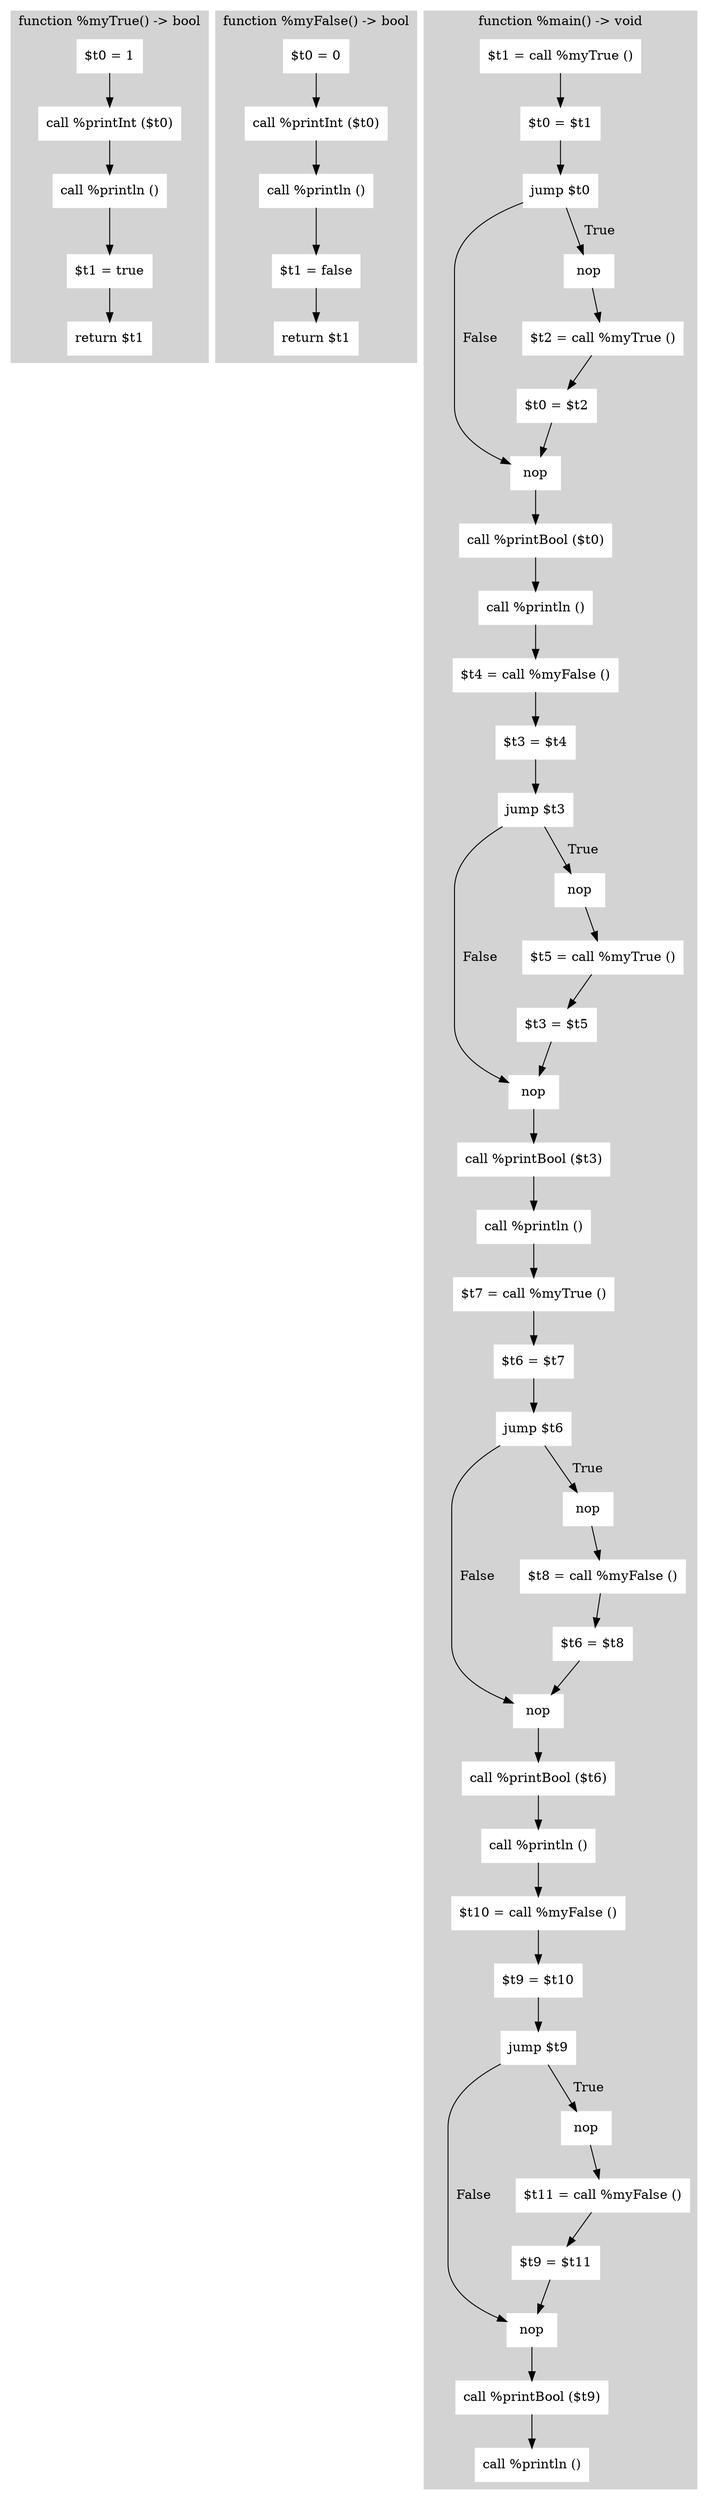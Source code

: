digraph Program {
  node [shape=rectangle]; 

  subgraph cluster_myTrue {
    style=filled;color=lightgrey;node [style=filled, color=white];
    label="function %myTrue() -> bool";
    myTrue_n0 [label="$t0 = 1"];
    myTrue_n0 -> myTrue_n1;
    myTrue_n1 [label="call %printInt ($t0)"];
    myTrue_n1 -> myTrue_n2;
    myTrue_n2 [label="call %println ()"];
    myTrue_n2 -> myTrue_n3;
    myTrue_n3 [label="$t1 = true"];
    myTrue_n3 -> myTrue_n4;
    myTrue_n4 [label="return $t1"];
  }


  subgraph cluster_myFalse {
    style=filled;color=lightgrey;node [style=filled, color=white];
    label="function %myFalse() -> bool";
    myFalse_n0 [label="$t0 = 0"];
    myFalse_n0 -> myFalse_n1;
    myFalse_n1 [label="call %printInt ($t0)"];
    myFalse_n1 -> myFalse_n2;
    myFalse_n2 [label="call %println ()"];
    myFalse_n2 -> myFalse_n3;
    myFalse_n3 [label="$t1 = false"];
    myFalse_n3 -> myFalse_n4;
    myFalse_n4 [label="return $t1"];
  }


  subgraph cluster_main {
    style=filled;color=lightgrey;node [style=filled, color=white];
    label="function %main() -> void";
    main_n0 [label="$t1 = call %myTrue ()"];
    main_n0 -> main_n1;
    main_n1 [label="$t0 = $t1"];
    main_n1 -> main_n2;
    main_n2 [label="jump $t0"];
    main_n2 -> main_n3 [label="  False  "];
    main_n2 -> main_n4 [label="  True  "];
    main_n4 [label="nop"];
    main_n4 -> main_n5;
    main_n5 [label="$t2 = call %myTrue ()"];
    main_n5 -> main_n6;
    main_n6 [label="$t0 = $t2"];
    main_n6 -> main_n3;
    main_n3 [label="nop"];
    main_n3 -> main_n7;
    main_n7 [label="call %printBool ($t0)"];
    main_n7 -> main_n8;
    main_n8 [label="call %println ()"];
    main_n8 -> main_n9;
    main_n9 [label="$t4 = call %myFalse ()"];
    main_n9 -> main_n10;
    main_n10 [label="$t3 = $t4"];
    main_n10 -> main_n11;
    main_n11 [label="jump $t3"];
    main_n11 -> main_n12 [label="  False  "];
    main_n11 -> main_n13 [label="  True  "];
    main_n13 [label="nop"];
    main_n13 -> main_n14;
    main_n14 [label="$t5 = call %myTrue ()"];
    main_n14 -> main_n15;
    main_n15 [label="$t3 = $t5"];
    main_n15 -> main_n12;
    main_n12 [label="nop"];
    main_n12 -> main_n16;
    main_n16 [label="call %printBool ($t3)"];
    main_n16 -> main_n17;
    main_n17 [label="call %println ()"];
    main_n17 -> main_n18;
    main_n18 [label="$t7 = call %myTrue ()"];
    main_n18 -> main_n19;
    main_n19 [label="$t6 = $t7"];
    main_n19 -> main_n20;
    main_n20 [label="jump $t6"];
    main_n20 -> main_n21 [label="  False  "];
    main_n20 -> main_n22 [label="  True  "];
    main_n22 [label="nop"];
    main_n22 -> main_n23;
    main_n23 [label="$t8 = call %myFalse ()"];
    main_n23 -> main_n24;
    main_n24 [label="$t6 = $t8"];
    main_n24 -> main_n21;
    main_n21 [label="nop"];
    main_n21 -> main_n25;
    main_n25 [label="call %printBool ($t6)"];
    main_n25 -> main_n26;
    main_n26 [label="call %println ()"];
    main_n26 -> main_n27;
    main_n27 [label="$t10 = call %myFalse ()"];
    main_n27 -> main_n28;
    main_n28 [label="$t9 = $t10"];
    main_n28 -> main_n29;
    main_n29 [label="jump $t9"];
    main_n29 -> main_n30 [label="  False  "];
    main_n29 -> main_n31 [label="  True  "];
    main_n31 [label="nop"];
    main_n31 -> main_n32;
    main_n32 [label="$t11 = call %myFalse ()"];
    main_n32 -> main_n33;
    main_n33 [label="$t9 = $t11"];
    main_n33 -> main_n30;
    main_n30 [label="nop"];
    main_n30 -> main_n34;
    main_n34 [label="call %printBool ($t9)"];
    main_n34 -> main_n35;
    main_n35 [label="call %println ()"];
  }

}